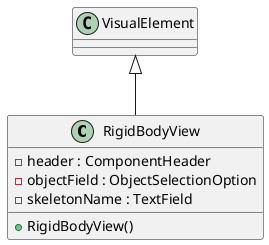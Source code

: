 @startuml
class RigidBodyView {
    - header : ComponentHeader
    - objectField : ObjectSelectionOption
    - skeletonName : TextField
    + RigidBodyView()
}
VisualElement <|-- RigidBodyView
@enduml
